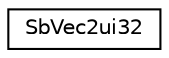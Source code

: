digraph "Graphical Class Hierarchy"
{
 // LATEX_PDF_SIZE
  edge [fontname="Helvetica",fontsize="10",labelfontname="Helvetica",labelfontsize="10"];
  node [fontname="Helvetica",fontsize="10",shape=record];
  rankdir="LR";
  Node0 [label="SbVec2ui32",height=0.2,width=0.4,color="black", fillcolor="white", style="filled",URL="$classSbVec2ui32.html",tooltip=" "];
}
